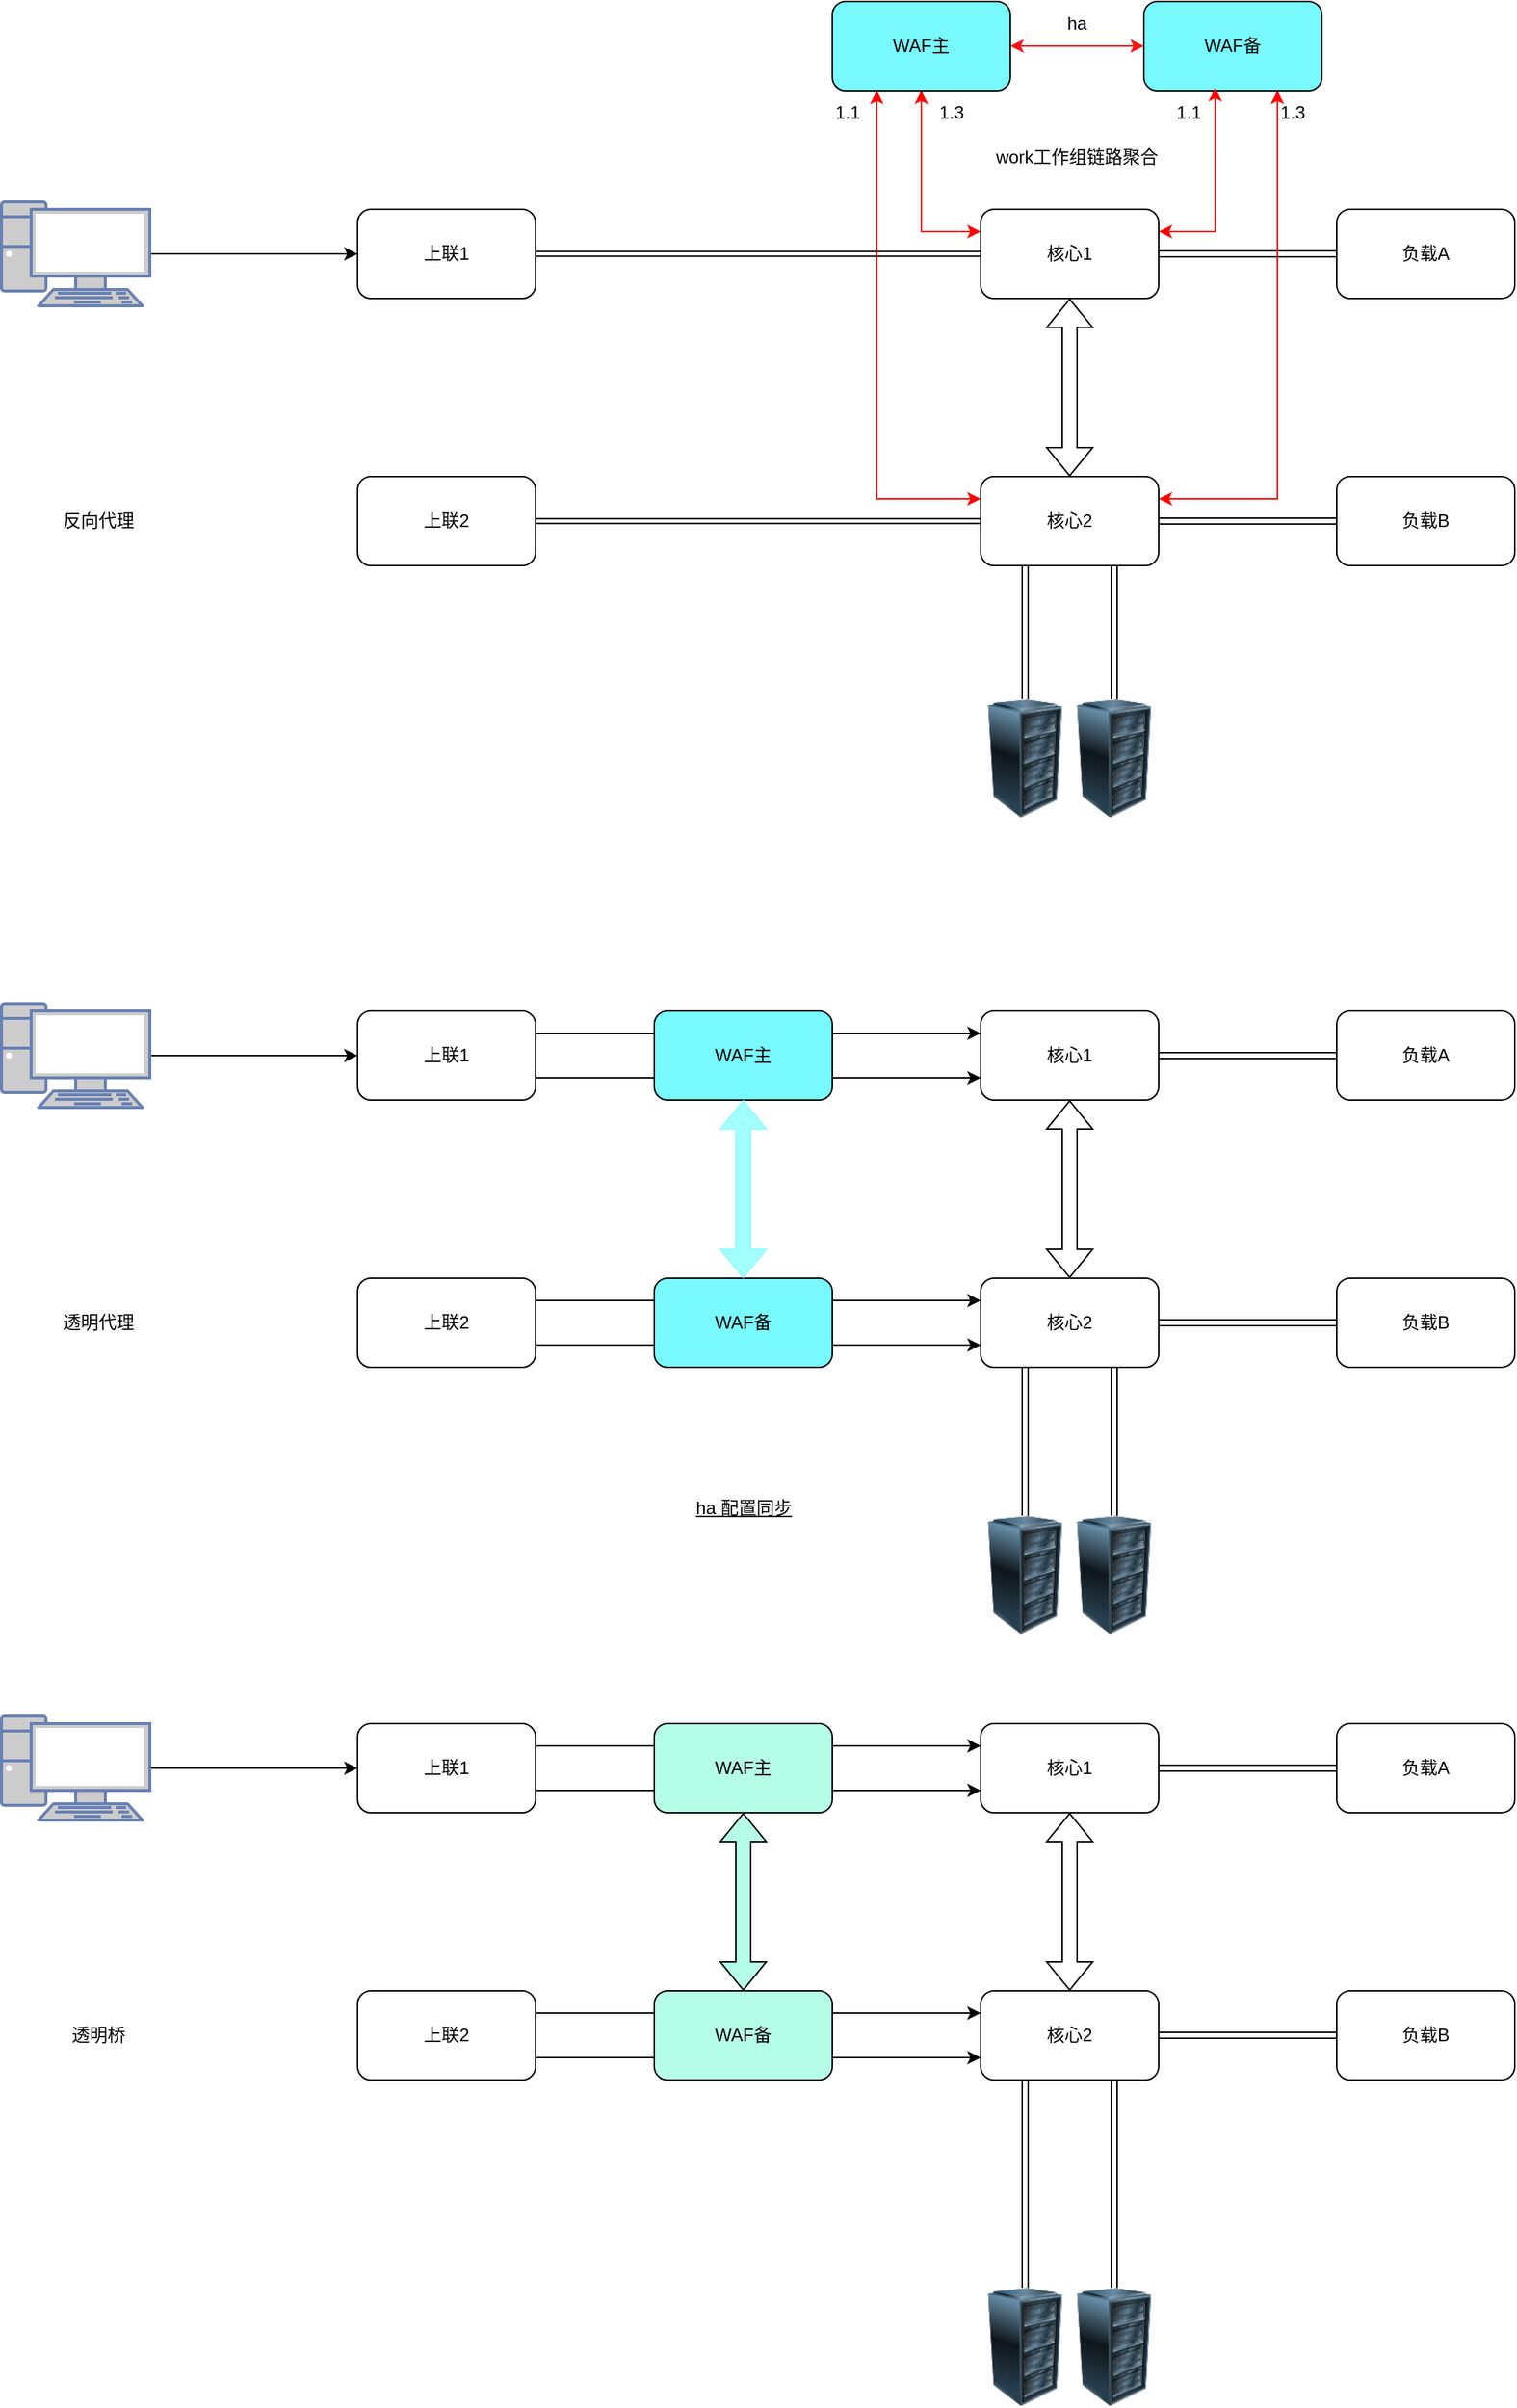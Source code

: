 <mxfile version="24.9.0">
  <diagram name="第 1 页" id="rKuolQXLWfh9lvKHfy40">
    <mxGraphModel dx="1723" dy="1939" grid="1" gridSize="10" guides="1" tooltips="1" connect="1" arrows="1" fold="1" page="1" pageScale="1" pageWidth="827" pageHeight="1169" math="0" shadow="0">
      <root>
        <mxCell id="0" />
        <mxCell id="1" parent="0" />
        <mxCell id="E_UOEhBbYvM91gOp-ygz-1" value="核心1" style="rounded=1;whiteSpace=wrap;html=1;" vertex="1" parent="1">
          <mxGeometry x="700" y="560" width="120" height="60" as="geometry" />
        </mxCell>
        <mxCell id="E_UOEhBbYvM91gOp-ygz-2" value="核心2" style="rounded=1;whiteSpace=wrap;html=1;" vertex="1" parent="1">
          <mxGeometry x="700" y="740" width="120" height="60" as="geometry" />
        </mxCell>
        <mxCell id="E_UOEhBbYvM91gOp-ygz-3" value="负载A" style="rounded=1;whiteSpace=wrap;html=1;" vertex="1" parent="1">
          <mxGeometry x="940" y="560" width="120" height="60" as="geometry" />
        </mxCell>
        <mxCell id="E_UOEhBbYvM91gOp-ygz-4" value="负载B" style="rounded=1;whiteSpace=wrap;html=1;" vertex="1" parent="1">
          <mxGeometry x="940" y="740" width="120" height="60" as="geometry" />
        </mxCell>
        <mxCell id="E_UOEhBbYvM91gOp-ygz-5" style="edgeStyle=orthogonalEdgeStyle;rounded=0;orthogonalLoop=1;jettySize=auto;html=1;exitX=1;exitY=0.5;exitDx=0;exitDy=0;exitPerimeter=0;entryX=0;entryY=0.5;entryDx=0;entryDy=0;" edge="1" parent="1" source="E_UOEhBbYvM91gOp-ygz-6" target="E_UOEhBbYvM91gOp-ygz-9">
          <mxGeometry relative="1" as="geometry">
            <mxPoint x="270" y="590" as="targetPoint" />
          </mxGeometry>
        </mxCell>
        <mxCell id="E_UOEhBbYvM91gOp-ygz-6" value="" style="fontColor=#0066CC;verticalAlign=top;verticalLabelPosition=bottom;labelPosition=center;align=center;html=1;outlineConnect=0;fillColor=#CCCCCC;strokeColor=#6881B3;gradientColor=none;gradientDirection=north;strokeWidth=2;shape=mxgraph.networks.pc;" vertex="1" parent="1">
          <mxGeometry x="40" y="555" width="100" height="70" as="geometry" />
        </mxCell>
        <mxCell id="E_UOEhBbYvM91gOp-ygz-7" style="edgeStyle=orthogonalEdgeStyle;rounded=0;orthogonalLoop=1;jettySize=auto;html=1;exitX=1;exitY=0.25;exitDx=0;exitDy=0;entryX=0;entryY=0.25;entryDx=0;entryDy=0;" edge="1" parent="1" source="E_UOEhBbYvM91gOp-ygz-9" target="E_UOEhBbYvM91gOp-ygz-1">
          <mxGeometry relative="1" as="geometry" />
        </mxCell>
        <mxCell id="E_UOEhBbYvM91gOp-ygz-8" style="edgeStyle=orthogonalEdgeStyle;rounded=0;orthogonalLoop=1;jettySize=auto;html=1;exitX=1;exitY=0.75;exitDx=0;exitDy=0;entryX=0;entryY=0.75;entryDx=0;entryDy=0;" edge="1" parent="1" source="E_UOEhBbYvM91gOp-ygz-9" target="E_UOEhBbYvM91gOp-ygz-1">
          <mxGeometry relative="1" as="geometry" />
        </mxCell>
        <mxCell id="E_UOEhBbYvM91gOp-ygz-9" value="上联1" style="rounded=1;whiteSpace=wrap;html=1;" vertex="1" parent="1">
          <mxGeometry x="280" y="560" width="120" height="60" as="geometry" />
        </mxCell>
        <mxCell id="E_UOEhBbYvM91gOp-ygz-10" style="edgeStyle=orthogonalEdgeStyle;rounded=0;orthogonalLoop=1;jettySize=auto;html=1;exitX=1;exitY=0.25;exitDx=0;exitDy=0;entryX=0;entryY=0.25;entryDx=0;entryDy=0;" edge="1" parent="1" source="E_UOEhBbYvM91gOp-ygz-12" target="E_UOEhBbYvM91gOp-ygz-2">
          <mxGeometry relative="1" as="geometry" />
        </mxCell>
        <mxCell id="E_UOEhBbYvM91gOp-ygz-11" style="edgeStyle=orthogonalEdgeStyle;rounded=0;orthogonalLoop=1;jettySize=auto;html=1;exitX=1;exitY=0.75;exitDx=0;exitDy=0;entryX=0;entryY=0.75;entryDx=0;entryDy=0;" edge="1" parent="1" source="E_UOEhBbYvM91gOp-ygz-12" target="E_UOEhBbYvM91gOp-ygz-2">
          <mxGeometry relative="1" as="geometry" />
        </mxCell>
        <mxCell id="E_UOEhBbYvM91gOp-ygz-12" value="上联2" style="rounded=1;whiteSpace=wrap;html=1;" vertex="1" parent="1">
          <mxGeometry x="280" y="740" width="120" height="60" as="geometry" />
        </mxCell>
        <mxCell id="E_UOEhBbYvM91gOp-ygz-13" value="" style="shape=flexArrow;endArrow=classic;startArrow=classic;html=1;rounded=0;entryX=0.5;entryY=1;entryDx=0;entryDy=0;exitX=0.5;exitY=0;exitDx=0;exitDy=0;" edge="1" parent="1" source="E_UOEhBbYvM91gOp-ygz-2" target="E_UOEhBbYvM91gOp-ygz-1">
          <mxGeometry width="100" height="100" relative="1" as="geometry">
            <mxPoint x="1020" y="600" as="sourcePoint" />
            <mxPoint x="1120" y="500" as="targetPoint" />
          </mxGeometry>
        </mxCell>
        <mxCell id="E_UOEhBbYvM91gOp-ygz-14" value="WAF主" style="rounded=1;whiteSpace=wrap;html=1;strokeColor=default;fillColor=#78FAFF;" vertex="1" parent="1">
          <mxGeometry x="480" y="560" width="120" height="60" as="geometry" />
        </mxCell>
        <mxCell id="E_UOEhBbYvM91gOp-ygz-15" value="WAF备" style="rounded=1;whiteSpace=wrap;html=1;strokeColor=default;fillColor=#78FAFF;" vertex="1" parent="1">
          <mxGeometry x="480" y="740" width="120" height="60" as="geometry" />
        </mxCell>
        <mxCell id="E_UOEhBbYvM91gOp-ygz-16" value="透明代理" style="text;html=1;align=center;verticalAlign=middle;resizable=0;points=[];autosize=1;strokeColor=none;fillColor=none;" vertex="1" parent="1">
          <mxGeometry x="70" y="755" width="70" height="30" as="geometry" />
        </mxCell>
        <mxCell id="E_UOEhBbYvM91gOp-ygz-17" value="核心1" style="rounded=1;whiteSpace=wrap;html=1;" vertex="1" parent="1">
          <mxGeometry x="700" y="1040" width="120" height="60" as="geometry" />
        </mxCell>
        <mxCell id="E_UOEhBbYvM91gOp-ygz-18" value="核心2" style="rounded=1;whiteSpace=wrap;html=1;" vertex="1" parent="1">
          <mxGeometry x="700" y="1220" width="120" height="60" as="geometry" />
        </mxCell>
        <mxCell id="E_UOEhBbYvM91gOp-ygz-19" value="负载A" style="rounded=1;whiteSpace=wrap;html=1;" vertex="1" parent="1">
          <mxGeometry x="940" y="1040" width="120" height="60" as="geometry" />
        </mxCell>
        <mxCell id="E_UOEhBbYvM91gOp-ygz-20" value="负载B" style="rounded=1;whiteSpace=wrap;html=1;" vertex="1" parent="1">
          <mxGeometry x="940" y="1220" width="120" height="60" as="geometry" />
        </mxCell>
        <mxCell id="E_UOEhBbYvM91gOp-ygz-21" style="edgeStyle=orthogonalEdgeStyle;rounded=0;orthogonalLoop=1;jettySize=auto;html=1;exitX=1;exitY=0.5;exitDx=0;exitDy=0;exitPerimeter=0;entryX=0;entryY=0.5;entryDx=0;entryDy=0;" edge="1" parent="1" source="E_UOEhBbYvM91gOp-ygz-22" target="E_UOEhBbYvM91gOp-ygz-25">
          <mxGeometry relative="1" as="geometry">
            <mxPoint x="270" y="1070" as="targetPoint" />
          </mxGeometry>
        </mxCell>
        <mxCell id="E_UOEhBbYvM91gOp-ygz-22" value="" style="fontColor=#0066CC;verticalAlign=top;verticalLabelPosition=bottom;labelPosition=center;align=center;html=1;outlineConnect=0;fillColor=#CCCCCC;strokeColor=#6881B3;gradientColor=none;gradientDirection=north;strokeWidth=2;shape=mxgraph.networks.pc;" vertex="1" parent="1">
          <mxGeometry x="40" y="1035" width="100" height="70" as="geometry" />
        </mxCell>
        <mxCell id="E_UOEhBbYvM91gOp-ygz-23" style="edgeStyle=orthogonalEdgeStyle;rounded=0;orthogonalLoop=1;jettySize=auto;html=1;exitX=1;exitY=0.25;exitDx=0;exitDy=0;entryX=0;entryY=0.25;entryDx=0;entryDy=0;" edge="1" parent="1" source="E_UOEhBbYvM91gOp-ygz-25" target="E_UOEhBbYvM91gOp-ygz-17">
          <mxGeometry relative="1" as="geometry" />
        </mxCell>
        <mxCell id="E_UOEhBbYvM91gOp-ygz-24" style="edgeStyle=orthogonalEdgeStyle;rounded=0;orthogonalLoop=1;jettySize=auto;html=1;exitX=1;exitY=0.75;exitDx=0;exitDy=0;entryX=0;entryY=0.75;entryDx=0;entryDy=0;" edge="1" parent="1" source="E_UOEhBbYvM91gOp-ygz-25" target="E_UOEhBbYvM91gOp-ygz-17">
          <mxGeometry relative="1" as="geometry" />
        </mxCell>
        <mxCell id="E_UOEhBbYvM91gOp-ygz-25" value="上联1" style="rounded=1;whiteSpace=wrap;html=1;" vertex="1" parent="1">
          <mxGeometry x="280" y="1040" width="120" height="60" as="geometry" />
        </mxCell>
        <mxCell id="E_UOEhBbYvM91gOp-ygz-26" style="edgeStyle=orthogonalEdgeStyle;rounded=0;orthogonalLoop=1;jettySize=auto;html=1;exitX=1;exitY=0.25;exitDx=0;exitDy=0;entryX=0;entryY=0.25;entryDx=0;entryDy=0;" edge="1" parent="1" source="E_UOEhBbYvM91gOp-ygz-28" target="E_UOEhBbYvM91gOp-ygz-18">
          <mxGeometry relative="1" as="geometry" />
        </mxCell>
        <mxCell id="E_UOEhBbYvM91gOp-ygz-27" style="edgeStyle=orthogonalEdgeStyle;rounded=0;orthogonalLoop=1;jettySize=auto;html=1;exitX=1;exitY=0.75;exitDx=0;exitDy=0;entryX=0;entryY=0.75;entryDx=0;entryDy=0;" edge="1" parent="1" source="E_UOEhBbYvM91gOp-ygz-28" target="E_UOEhBbYvM91gOp-ygz-18">
          <mxGeometry relative="1" as="geometry" />
        </mxCell>
        <mxCell id="E_UOEhBbYvM91gOp-ygz-28" value="上联2" style="rounded=1;whiteSpace=wrap;html=1;" vertex="1" parent="1">
          <mxGeometry x="280" y="1220" width="120" height="60" as="geometry" />
        </mxCell>
        <mxCell id="E_UOEhBbYvM91gOp-ygz-29" value="" style="shape=flexArrow;endArrow=classic;startArrow=classic;html=1;rounded=0;entryX=0.5;entryY=1;entryDx=0;entryDy=0;exitX=0.5;exitY=0;exitDx=0;exitDy=0;" edge="1" parent="1" source="E_UOEhBbYvM91gOp-ygz-18" target="E_UOEhBbYvM91gOp-ygz-17">
          <mxGeometry width="100" height="100" relative="1" as="geometry">
            <mxPoint x="1020" y="1080" as="sourcePoint" />
            <mxPoint x="1120" y="980" as="targetPoint" />
          </mxGeometry>
        </mxCell>
        <mxCell id="E_UOEhBbYvM91gOp-ygz-30" value="WAF主" style="rounded=1;whiteSpace=wrap;html=1;fillColor=#B5FFE9;" vertex="1" parent="1">
          <mxGeometry x="480" y="1040" width="120" height="60" as="geometry" />
        </mxCell>
        <mxCell id="E_UOEhBbYvM91gOp-ygz-31" value="WAF备" style="rounded=1;whiteSpace=wrap;html=1;fillColor=#B5FFE9;" vertex="1" parent="1">
          <mxGeometry x="480" y="1220" width="120" height="60" as="geometry" />
        </mxCell>
        <mxCell id="E_UOEhBbYvM91gOp-ygz-32" value="" style="shape=flexArrow;endArrow=classic;startArrow=classic;html=1;rounded=0;entryX=0.5;entryY=1;entryDx=0;entryDy=0;exitX=0.5;exitY=0;exitDx=0;exitDy=0;fillColor=#B5FFE9;" edge="1" parent="1" source="E_UOEhBbYvM91gOp-ygz-31" target="E_UOEhBbYvM91gOp-ygz-30">
          <mxGeometry width="100" height="100" relative="1" as="geometry">
            <mxPoint x="650" y="1260" as="sourcePoint" />
            <mxPoint x="750" y="1160" as="targetPoint" />
          </mxGeometry>
        </mxCell>
        <mxCell id="E_UOEhBbYvM91gOp-ygz-33" value="透明桥" style="text;html=1;align=center;verticalAlign=middle;resizable=0;points=[];autosize=1;strokeColor=none;fillColor=none;" vertex="1" parent="1">
          <mxGeometry x="75" y="1235" width="60" height="30" as="geometry" />
        </mxCell>
        <mxCell id="E_UOEhBbYvM91gOp-ygz-34" value="核心1" style="rounded=1;whiteSpace=wrap;html=1;" vertex="1" parent="1">
          <mxGeometry x="700" y="20" width="120" height="60" as="geometry" />
        </mxCell>
        <mxCell id="E_UOEhBbYvM91gOp-ygz-35" value="核心2" style="rounded=1;whiteSpace=wrap;html=1;" vertex="1" parent="1">
          <mxGeometry x="700" y="200" width="120" height="60" as="geometry" />
        </mxCell>
        <mxCell id="E_UOEhBbYvM91gOp-ygz-36" value="负载A" style="rounded=1;whiteSpace=wrap;html=1;" vertex="1" parent="1">
          <mxGeometry x="940" y="20" width="120" height="60" as="geometry" />
        </mxCell>
        <mxCell id="E_UOEhBbYvM91gOp-ygz-37" value="负载B" style="rounded=1;whiteSpace=wrap;html=1;" vertex="1" parent="1">
          <mxGeometry x="940" y="200" width="120" height="60" as="geometry" />
        </mxCell>
        <mxCell id="E_UOEhBbYvM91gOp-ygz-38" style="edgeStyle=orthogonalEdgeStyle;rounded=0;orthogonalLoop=1;jettySize=auto;html=1;exitX=1;exitY=0.5;exitDx=0;exitDy=0;exitPerimeter=0;entryX=0;entryY=0.5;entryDx=0;entryDy=0;" edge="1" parent="1" source="E_UOEhBbYvM91gOp-ygz-39" target="E_UOEhBbYvM91gOp-ygz-40">
          <mxGeometry relative="1" as="geometry">
            <mxPoint x="270" y="50" as="targetPoint" />
          </mxGeometry>
        </mxCell>
        <mxCell id="E_UOEhBbYvM91gOp-ygz-39" value="" style="fontColor=#0066CC;verticalAlign=top;verticalLabelPosition=bottom;labelPosition=center;align=center;html=1;outlineConnect=0;fillColor=#CCCCCC;strokeColor=#6881B3;gradientColor=none;gradientDirection=north;strokeWidth=2;shape=mxgraph.networks.pc;" vertex="1" parent="1">
          <mxGeometry x="40" y="15" width="100" height="70" as="geometry" />
        </mxCell>
        <mxCell id="E_UOEhBbYvM91gOp-ygz-40" value="上联1" style="rounded=1;whiteSpace=wrap;html=1;" vertex="1" parent="1">
          <mxGeometry x="280" y="20" width="120" height="60" as="geometry" />
        </mxCell>
        <mxCell id="E_UOEhBbYvM91gOp-ygz-41" value="上联2" style="rounded=1;whiteSpace=wrap;html=1;" vertex="1" parent="1">
          <mxGeometry x="280" y="200" width="120" height="60" as="geometry" />
        </mxCell>
        <mxCell id="E_UOEhBbYvM91gOp-ygz-42" value="" style="shape=flexArrow;endArrow=classic;startArrow=classic;html=1;rounded=0;entryX=0.5;entryY=1;entryDx=0;entryDy=0;exitX=0.5;exitY=0;exitDx=0;exitDy=0;" edge="1" parent="1" source="E_UOEhBbYvM91gOp-ygz-35" target="E_UOEhBbYvM91gOp-ygz-34">
          <mxGeometry width="100" height="100" relative="1" as="geometry">
            <mxPoint x="1020" y="60" as="sourcePoint" />
            <mxPoint x="1120" y="-40" as="targetPoint" />
          </mxGeometry>
        </mxCell>
        <mxCell id="E_UOEhBbYvM91gOp-ygz-45" value="WAF主" style="rounded=1;whiteSpace=wrap;html=1;strokeColor=default;fillColor=#78FAFF;" vertex="1" parent="1">
          <mxGeometry x="600" y="-120" width="120" height="60" as="geometry" />
        </mxCell>
        <mxCell id="E_UOEhBbYvM91gOp-ygz-48" value="WAF备" style="rounded=1;whiteSpace=wrap;html=1;strokeColor=default;fillColor=#78FAFF;" vertex="1" parent="1">
          <mxGeometry x="810" y="-120" width="120" height="60" as="geometry" />
        </mxCell>
        <mxCell id="E_UOEhBbYvM91gOp-ygz-49" value="反向代理" style="text;html=1;align=center;verticalAlign=middle;resizable=0;points=[];autosize=1;strokeColor=none;fillColor=none;" vertex="1" parent="1">
          <mxGeometry x="70" y="215" width="70" height="30" as="geometry" />
        </mxCell>
        <mxCell id="E_UOEhBbYvM91gOp-ygz-50" value="" style="image;html=1;image=img/lib/clip_art/computers/Server_Rack_128x128.png" vertex="1" parent="1">
          <mxGeometry x="690" y="350" width="80" height="80" as="geometry" />
        </mxCell>
        <mxCell id="E_UOEhBbYvM91gOp-ygz-51" value="" style="image;html=1;image=img/lib/clip_art/computers/Server_Rack_128x128.png" vertex="1" parent="1">
          <mxGeometry x="750" y="350" width="80" height="80" as="geometry" />
        </mxCell>
        <mxCell id="E_UOEhBbYvM91gOp-ygz-52" value="" style="shape=link;html=1;rounded=0;entryX=0.5;entryY=0;entryDx=0;entryDy=0;exitX=0.25;exitY=1;exitDx=0;exitDy=0;" edge="1" parent="1" source="E_UOEhBbYvM91gOp-ygz-35" target="E_UOEhBbYvM91gOp-ygz-50">
          <mxGeometry width="100" relative="1" as="geometry">
            <mxPoint x="590" y="460" as="sourcePoint" />
            <mxPoint x="690" y="460" as="targetPoint" />
          </mxGeometry>
        </mxCell>
        <mxCell id="E_UOEhBbYvM91gOp-ygz-53" value="" style="shape=link;html=1;rounded=0;entryX=0.5;entryY=0;entryDx=0;entryDy=0;exitX=0.75;exitY=1;exitDx=0;exitDy=0;" edge="1" parent="1" source="E_UOEhBbYvM91gOp-ygz-35" target="E_UOEhBbYvM91gOp-ygz-51">
          <mxGeometry width="100" relative="1" as="geometry">
            <mxPoint x="740" y="270" as="sourcePoint" />
            <mxPoint x="740" y="360" as="targetPoint" />
          </mxGeometry>
        </mxCell>
        <mxCell id="E_UOEhBbYvM91gOp-ygz-54" value="" style="endArrow=classic;startArrow=classic;html=1;rounded=0;entryX=0;entryY=0.5;entryDx=0;entryDy=0;exitX=1;exitY=0.5;exitDx=0;exitDy=0;strokeColor=#FF1212;" edge="1" parent="1" source="E_UOEhBbYvM91gOp-ygz-45" target="E_UOEhBbYvM91gOp-ygz-48">
          <mxGeometry width="50" height="50" relative="1" as="geometry">
            <mxPoint x="480" y="390" as="sourcePoint" />
            <mxPoint x="530" y="340" as="targetPoint" />
          </mxGeometry>
        </mxCell>
        <mxCell id="E_UOEhBbYvM91gOp-ygz-55" value="" style="image;html=1;image=img/lib/clip_art/computers/Server_Rack_128x128.png" vertex="1" parent="1">
          <mxGeometry x="690" y="900" width="80" height="80" as="geometry" />
        </mxCell>
        <mxCell id="E_UOEhBbYvM91gOp-ygz-56" value="" style="image;html=1;image=img/lib/clip_art/computers/Server_Rack_128x128.png" vertex="1" parent="1">
          <mxGeometry x="750" y="900" width="80" height="80" as="geometry" />
        </mxCell>
        <mxCell id="E_UOEhBbYvM91gOp-ygz-57" value="" style="shape=link;html=1;rounded=0;entryX=0.5;entryY=0;entryDx=0;entryDy=0;exitX=0.25;exitY=1;exitDx=0;exitDy=0;" edge="1" parent="1" source="E_UOEhBbYvM91gOp-ygz-2" target="E_UOEhBbYvM91gOp-ygz-55">
          <mxGeometry width="100" relative="1" as="geometry">
            <mxPoint x="740" y="800" as="sourcePoint" />
            <mxPoint x="740" y="890" as="targetPoint" />
          </mxGeometry>
        </mxCell>
        <mxCell id="E_UOEhBbYvM91gOp-ygz-58" value="" style="shape=link;html=1;rounded=0;entryX=0.5;entryY=0;entryDx=0;entryDy=0;exitX=0.75;exitY=1;exitDx=0;exitDy=0;" edge="1" parent="1" source="E_UOEhBbYvM91gOp-ygz-2" target="E_UOEhBbYvM91gOp-ygz-56">
          <mxGeometry width="100" relative="1" as="geometry">
            <mxPoint x="740" y="810" as="sourcePoint" />
            <mxPoint x="750" y="910" as="targetPoint" />
          </mxGeometry>
        </mxCell>
        <mxCell id="E_UOEhBbYvM91gOp-ygz-59" value="" style="image;html=1;image=img/lib/clip_art/computers/Server_Rack_128x128.png" vertex="1" parent="1">
          <mxGeometry x="750" y="1420" width="80" height="80" as="geometry" />
        </mxCell>
        <mxCell id="E_UOEhBbYvM91gOp-ygz-60" value="" style="image;html=1;image=img/lib/clip_art/computers/Server_Rack_128x128.png" vertex="1" parent="1">
          <mxGeometry x="690" y="1420" width="80" height="80" as="geometry" />
        </mxCell>
        <mxCell id="E_UOEhBbYvM91gOp-ygz-61" value="" style="shape=link;html=1;rounded=0;entryX=0.5;entryY=0;entryDx=0;entryDy=0;exitX=0.25;exitY=1;exitDx=0;exitDy=0;" edge="1" parent="1" source="E_UOEhBbYvM91gOp-ygz-18" target="E_UOEhBbYvM91gOp-ygz-60">
          <mxGeometry width="100" relative="1" as="geometry">
            <mxPoint x="720" y="1300" as="sourcePoint" />
            <mxPoint x="740" y="1390" as="targetPoint" />
          </mxGeometry>
        </mxCell>
        <mxCell id="E_UOEhBbYvM91gOp-ygz-62" value="" style="shape=link;html=1;rounded=0;entryX=0.5;entryY=0;entryDx=0;entryDy=0;exitX=0.75;exitY=1;exitDx=0;exitDy=0;" edge="1" parent="1" source="E_UOEhBbYvM91gOp-ygz-18" target="E_UOEhBbYvM91gOp-ygz-59">
          <mxGeometry width="100" relative="1" as="geometry">
            <mxPoint x="740" y="1290" as="sourcePoint" />
            <mxPoint x="700" y="1430" as="targetPoint" />
          </mxGeometry>
        </mxCell>
        <mxCell id="E_UOEhBbYvM91gOp-ygz-63" value="" style="shape=link;html=1;rounded=0;entryX=0;entryY=0.5;entryDx=0;entryDy=0;exitX=1;exitY=0.5;exitDx=0;exitDy=0;" edge="1" parent="1" source="E_UOEhBbYvM91gOp-ygz-18" target="E_UOEhBbYvM91gOp-ygz-20">
          <mxGeometry width="100" relative="1" as="geometry">
            <mxPoint x="800" y="1290" as="sourcePoint" />
            <mxPoint x="800" y="1430" as="targetPoint" />
          </mxGeometry>
        </mxCell>
        <mxCell id="E_UOEhBbYvM91gOp-ygz-64" value="" style="shape=link;html=1;rounded=0;entryX=0;entryY=0.5;entryDx=0;entryDy=0;exitX=1;exitY=0.5;exitDx=0;exitDy=0;" edge="1" parent="1" source="E_UOEhBbYvM91gOp-ygz-17" target="E_UOEhBbYvM91gOp-ygz-19">
          <mxGeometry width="100" relative="1" as="geometry">
            <mxPoint x="830" y="1260" as="sourcePoint" />
            <mxPoint x="950" y="1260" as="targetPoint" />
          </mxGeometry>
        </mxCell>
        <mxCell id="E_UOEhBbYvM91gOp-ygz-65" value="" style="shape=link;html=1;rounded=0;entryX=0;entryY=0.5;entryDx=0;entryDy=0;exitX=1;exitY=0.5;exitDx=0;exitDy=0;" edge="1" parent="1" source="E_UOEhBbYvM91gOp-ygz-2" target="E_UOEhBbYvM91gOp-ygz-4">
          <mxGeometry width="100" relative="1" as="geometry">
            <mxPoint x="870" y="860" as="sourcePoint" />
            <mxPoint x="960" y="870" as="targetPoint" />
          </mxGeometry>
        </mxCell>
        <mxCell id="E_UOEhBbYvM91gOp-ygz-66" value="" style="shape=link;html=1;rounded=0;entryX=0;entryY=0.5;entryDx=0;entryDy=0;exitX=1;exitY=0.5;exitDx=0;exitDy=0;" edge="1" parent="1" source="E_UOEhBbYvM91gOp-ygz-1" target="E_UOEhBbYvM91gOp-ygz-3">
          <mxGeometry width="100" relative="1" as="geometry">
            <mxPoint x="830" y="780" as="sourcePoint" />
            <mxPoint x="950" y="780" as="targetPoint" />
          </mxGeometry>
        </mxCell>
        <mxCell id="E_UOEhBbYvM91gOp-ygz-67" value="" style="shape=link;html=1;rounded=0;entryX=0;entryY=0.5;entryDx=0;entryDy=0;exitX=1;exitY=0.5;exitDx=0;exitDy=0;" edge="1" parent="1" source="E_UOEhBbYvM91gOp-ygz-35" target="E_UOEhBbYvM91gOp-ygz-37">
          <mxGeometry width="100" relative="1" as="geometry">
            <mxPoint x="850" y="370" as="sourcePoint" />
            <mxPoint x="970" y="370" as="targetPoint" />
          </mxGeometry>
        </mxCell>
        <mxCell id="E_UOEhBbYvM91gOp-ygz-68" value="" style="shape=link;html=1;rounded=0;entryX=0;entryY=0.5;entryDx=0;entryDy=0;exitX=1;exitY=0.5;exitDx=0;exitDy=0;" edge="1" parent="1" source="E_UOEhBbYvM91gOp-ygz-34" target="E_UOEhBbYvM91gOp-ygz-36">
          <mxGeometry width="100" relative="1" as="geometry">
            <mxPoint x="827" y="120" as="sourcePoint" />
            <mxPoint x="947" y="120" as="targetPoint" />
          </mxGeometry>
        </mxCell>
        <mxCell id="E_UOEhBbYvM91gOp-ygz-69" value="" style="shape=link;html=1;rounded=0;entryX=0;entryY=0.5;entryDx=0;entryDy=0;exitX=1;exitY=0.5;exitDx=0;exitDy=0;width=3.333;" edge="1" parent="1" source="E_UOEhBbYvM91gOp-ygz-41" target="E_UOEhBbYvM91gOp-ygz-35">
          <mxGeometry width="100" relative="1" as="geometry">
            <mxPoint x="420" y="240" as="sourcePoint" />
            <mxPoint x="540" y="240" as="targetPoint" />
          </mxGeometry>
        </mxCell>
        <mxCell id="E_UOEhBbYvM91gOp-ygz-70" value="" style="shape=link;html=1;rounded=0;entryX=0;entryY=0.5;entryDx=0;entryDy=0;exitX=1;exitY=0.5;exitDx=0;exitDy=0;width=3.333;" edge="1" parent="1" source="E_UOEhBbYvM91gOp-ygz-40" target="E_UOEhBbYvM91gOp-ygz-34">
          <mxGeometry width="100" relative="1" as="geometry">
            <mxPoint x="410" y="240" as="sourcePoint" />
            <mxPoint x="710" y="240" as="targetPoint" />
          </mxGeometry>
        </mxCell>
        <mxCell id="E_UOEhBbYvM91gOp-ygz-71" value="" style="shape=flexArrow;endArrow=classic;startArrow=classic;html=1;rounded=0;entryX=0.5;entryY=1;entryDx=0;entryDy=0;exitX=0.5;exitY=0;exitDx=0;exitDy=0;strokeColor=#96FCFF;fillColor=#A1FFFC;" edge="1" parent="1" source="E_UOEhBbYvM91gOp-ygz-15" target="E_UOEhBbYvM91gOp-ygz-14">
          <mxGeometry width="100" height="100" relative="1" as="geometry">
            <mxPoint x="420" y="860" as="sourcePoint" />
            <mxPoint x="520" y="760" as="targetPoint" />
          </mxGeometry>
        </mxCell>
        <mxCell id="E_UOEhBbYvM91gOp-ygz-72" value="work工作组链路聚合" style="text;html=1;align=center;verticalAlign=middle;whiteSpace=wrap;rounded=0;" vertex="1" parent="1">
          <mxGeometry x="695" y="-30" width="140" height="30" as="geometry" />
        </mxCell>
        <mxCell id="E_UOEhBbYvM91gOp-ygz-73" value="ha" style="text;html=1;align=center;verticalAlign=middle;whiteSpace=wrap;rounded=0;" vertex="1" parent="1">
          <mxGeometry x="740" y="-120" width="50" height="30" as="geometry" />
        </mxCell>
        <mxCell id="E_UOEhBbYvM91gOp-ygz-74" value="" style="endArrow=classic;startArrow=classic;html=1;rounded=0;entryX=0.25;entryY=1;entryDx=0;entryDy=0;exitX=0;exitY=0.25;exitDx=0;exitDy=0;edgeStyle=orthogonalEdgeStyle;strokeColor=#FF0000;" edge="1" parent="1" source="E_UOEhBbYvM91gOp-ygz-35" target="E_UOEhBbYvM91gOp-ygz-45">
          <mxGeometry width="50" height="50" relative="1" as="geometry">
            <mxPoint x="540" y="-10" as="sourcePoint" />
            <mxPoint x="590" y="-60" as="targetPoint" />
          </mxGeometry>
        </mxCell>
        <mxCell id="E_UOEhBbYvM91gOp-ygz-75" value="" style="endArrow=classic;startArrow=classic;html=1;rounded=0;entryX=0.75;entryY=1;entryDx=0;entryDy=0;exitX=1;exitY=0.25;exitDx=0;exitDy=0;edgeStyle=orthogonalEdgeStyle;strokeColor=#FF0000;" edge="1" parent="1" source="E_UOEhBbYvM91gOp-ygz-35" target="E_UOEhBbYvM91gOp-ygz-48">
          <mxGeometry width="50" height="50" relative="1" as="geometry">
            <mxPoint x="710" y="225" as="sourcePoint" />
            <mxPoint x="640" y="-50" as="targetPoint" />
          </mxGeometry>
        </mxCell>
        <mxCell id="E_UOEhBbYvM91gOp-ygz-76" value="" style="endArrow=classic;startArrow=classic;html=1;rounded=0;entryX=0.401;entryY=0.97;entryDx=0;entryDy=0;exitX=1;exitY=0.25;exitDx=0;exitDy=0;edgeStyle=orthogonalEdgeStyle;strokeColor=#FF0000;entryPerimeter=0;" edge="1" parent="1" source="E_UOEhBbYvM91gOp-ygz-34" target="E_UOEhBbYvM91gOp-ygz-48">
          <mxGeometry width="50" height="50" relative="1" as="geometry">
            <mxPoint x="830" y="225" as="sourcePoint" />
            <mxPoint x="910" y="-50" as="targetPoint" />
          </mxGeometry>
        </mxCell>
        <mxCell id="E_UOEhBbYvM91gOp-ygz-77" value="" style="endArrow=classic;startArrow=classic;html=1;rounded=0;entryX=0.5;entryY=1;entryDx=0;entryDy=0;exitX=0;exitY=0.25;exitDx=0;exitDy=0;edgeStyle=orthogonalEdgeStyle;strokeColor=#FF0000;" edge="1" parent="1" source="E_UOEhBbYvM91gOp-ygz-34" target="E_UOEhBbYvM91gOp-ygz-45">
          <mxGeometry width="50" height="50" relative="1" as="geometry">
            <mxPoint x="830" y="45" as="sourcePoint" />
            <mxPoint x="850" y="-50" as="targetPoint" />
          </mxGeometry>
        </mxCell>
        <mxCell id="E_UOEhBbYvM91gOp-ygz-78" value="1.1" style="text;html=1;align=center;verticalAlign=middle;resizable=0;points=[];autosize=1;strokeColor=none;fillColor=none;" vertex="1" parent="1">
          <mxGeometry x="590" y="-60" width="40" height="30" as="geometry" />
        </mxCell>
        <mxCell id="E_UOEhBbYvM91gOp-ygz-79" value="1.3" style="text;html=1;align=center;verticalAlign=middle;resizable=0;points=[];autosize=1;strokeColor=none;fillColor=none;" vertex="1" parent="1">
          <mxGeometry x="660" y="-60" width="40" height="30" as="geometry" />
        </mxCell>
        <mxCell id="E_UOEhBbYvM91gOp-ygz-81" value="1.1" style="text;html=1;align=center;verticalAlign=middle;resizable=0;points=[];autosize=1;strokeColor=none;fillColor=none;" vertex="1" parent="1">
          <mxGeometry x="820" y="-60" width="40" height="30" as="geometry" />
        </mxCell>
        <mxCell id="E_UOEhBbYvM91gOp-ygz-82" value="1.3" style="text;html=1;align=center;verticalAlign=middle;resizable=0;points=[];autosize=1;strokeColor=none;fillColor=none;" vertex="1" parent="1">
          <mxGeometry x="890" y="-60" width="40" height="30" as="geometry" />
        </mxCell>
        <mxCell id="E_UOEhBbYvM91gOp-ygz-83" value="&lt;u&gt;ha 配置同步&lt;/u&gt;" style="text;html=1;align=center;verticalAlign=middle;resizable=0;points=[];autosize=1;strokeColor=none;fillColor=none;" vertex="1" parent="1">
          <mxGeometry x="495" y="880" width="90" height="30" as="geometry" />
        </mxCell>
      </root>
    </mxGraphModel>
  </diagram>
</mxfile>
